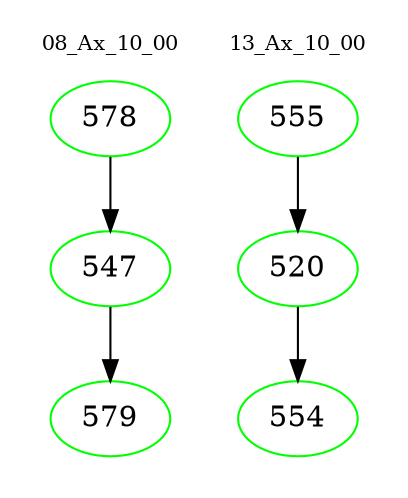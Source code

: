 digraph{
subgraph cluster_0 {
color = white
label = "08_Ax_10_00";
fontsize=10;
T0_578 [label="578", color="green"]
T0_578 -> T0_547 [color="black"]
T0_547 [label="547", color="green"]
T0_547 -> T0_579 [color="black"]
T0_579 [label="579", color="green"]
}
subgraph cluster_1 {
color = white
label = "13_Ax_10_00";
fontsize=10;
T1_555 [label="555", color="green"]
T1_555 -> T1_520 [color="black"]
T1_520 [label="520", color="green"]
T1_520 -> T1_554 [color="black"]
T1_554 [label="554", color="green"]
}
}
